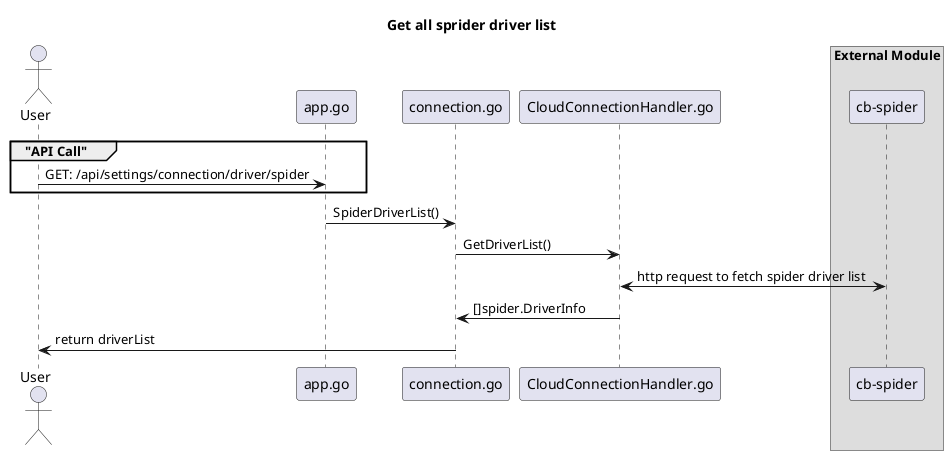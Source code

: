@startuml

title "Get all sprider driver list"

actor User as user

participant "app.go" as app
participant "connection.go" as route
participant "CloudConnectionHandler.go" as handler

box "External Module"
participant "cb-spider" as spider
end box

group  "API Call"
user    -> app : GET: /api/settings/connection/driver/spider
end
app     -> route: SpiderDriverList()
route     -> handler: GetDriverList()
handler <-> spider: http request to fetch spider driver list
route <- handler: []spider.DriverInfo
user <- route:  return driverList


@enduml
